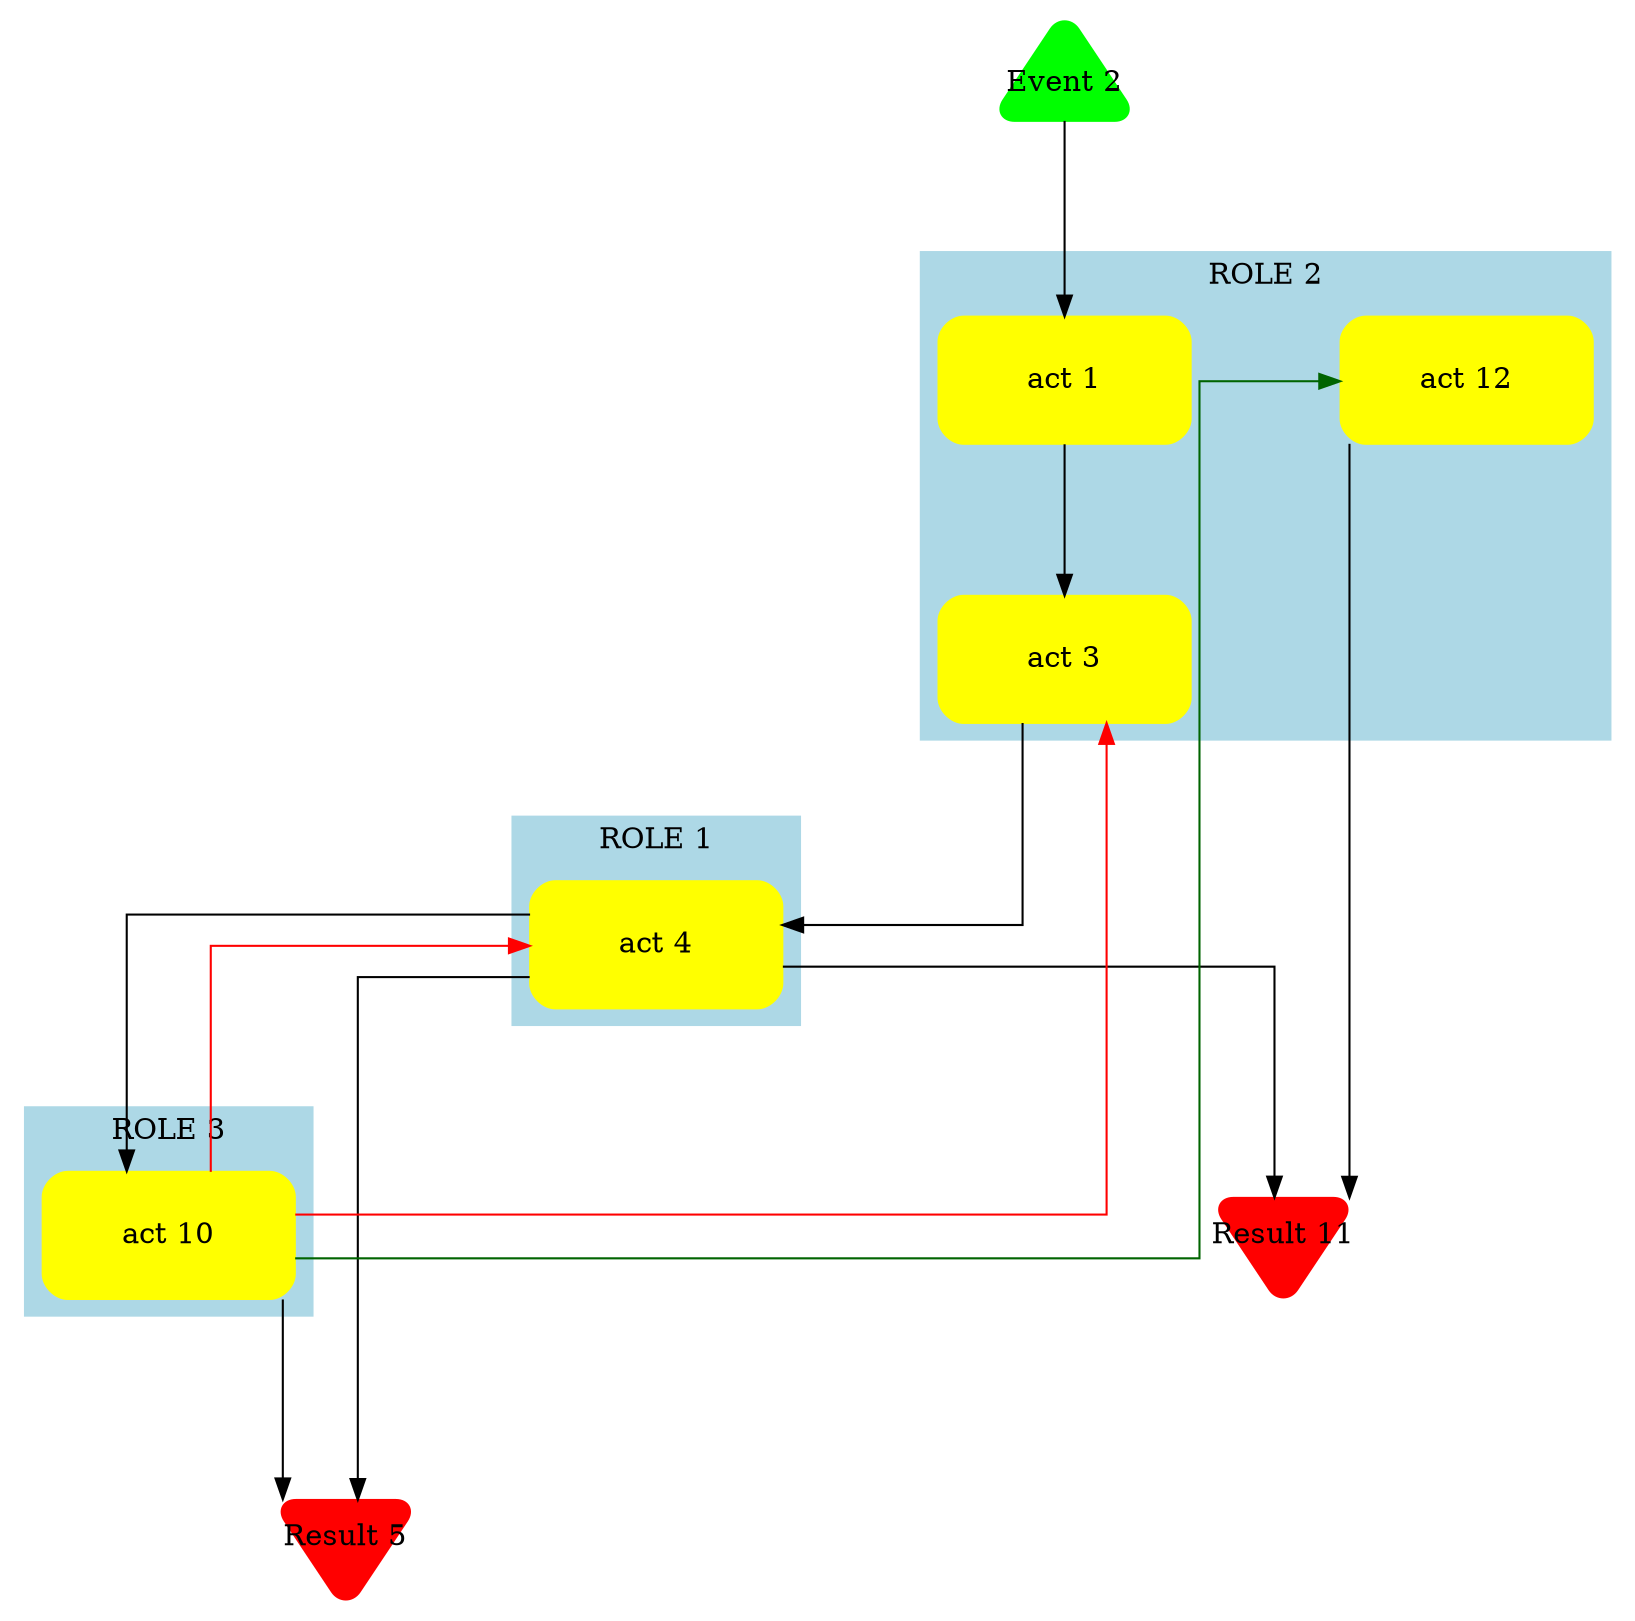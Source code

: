 digraph diagram24 {
/*rankdir=LR;overlap=scalexy;splines=ortho;sep=1;nodesep=1;*/
rankdir=TB;overlap=scalexy;splines=ortho;sep=1;nodesep=1;

node[fontsize=14.0]

subgraph cluster_8 { label="ROLE 1";style=filled;color=lightblue;4}
subgraph cluster_7 { label="ROLE 2";style=filled;color=lightblue;1;3;12}
subgraph cluster_9 { label="ROLE 3";style=filled;color=lightblue;10}

"4"  [label="act 4"; shape=box,style="rounded,filled",color=yellow,fixedsize=true,width=1.6806,height=0.84722]
"1"  [label="act 1"; shape=box,style="rounded,filled",color=yellow,fixedsize=true,width=1.6806,height=0.84722]
"3"  [label="act 3"; shape=box,style="rounded,filled",color=yellow,fixedsize=true,width=1.6806,height=0.84722]
"10" [label="act 10"; shape=box,style="rounded,filled",color=yellow,fixedsize=true,width=1.6806,height=0.84722]
"12" [label="act 12"; shape=box,style="rounded,filled",color=yellow,fixedsize=true,width=1.6806,height=0.84722]

"5"  [label="Result 5"; shape=invtriangle,fixedsize=true,width=1.0,height=1.0,style="rounded,filled",color=red]
"2"  [label="Event 2"; shape=triangle,fixedsize=true,width=1.0,height=1.0,style="rounded,filled",color=green]
"11" [label="Result 11"; shape=invtriangle,fixedsize=true,width=1.0,height=1.0,style="rounded,filled",color=red]

"1" -> "3"  [minlen=2.0];
"4" -> "10" [minlen=2.0];
"4" -> "5"  [minlen=2.0];
"3" -> "4"  [minlen=2.0];
"10" -> "5" [minlen=2.0];
"2" -> "1"  [minlen=2.0];
"4" -> "11" [minlen=2.0];
"12" -> "11" [minlen=2.0];

"10" -> "3" [minlen=2.0,constraint=false,style="filled",color=red];
"10" -> "4" [minlen=2.0,constraint=false,style="filled",color=red];

"10" -> "12" [minlen=2.0,constraint=false,style="filled",color=darkgreen];
}
